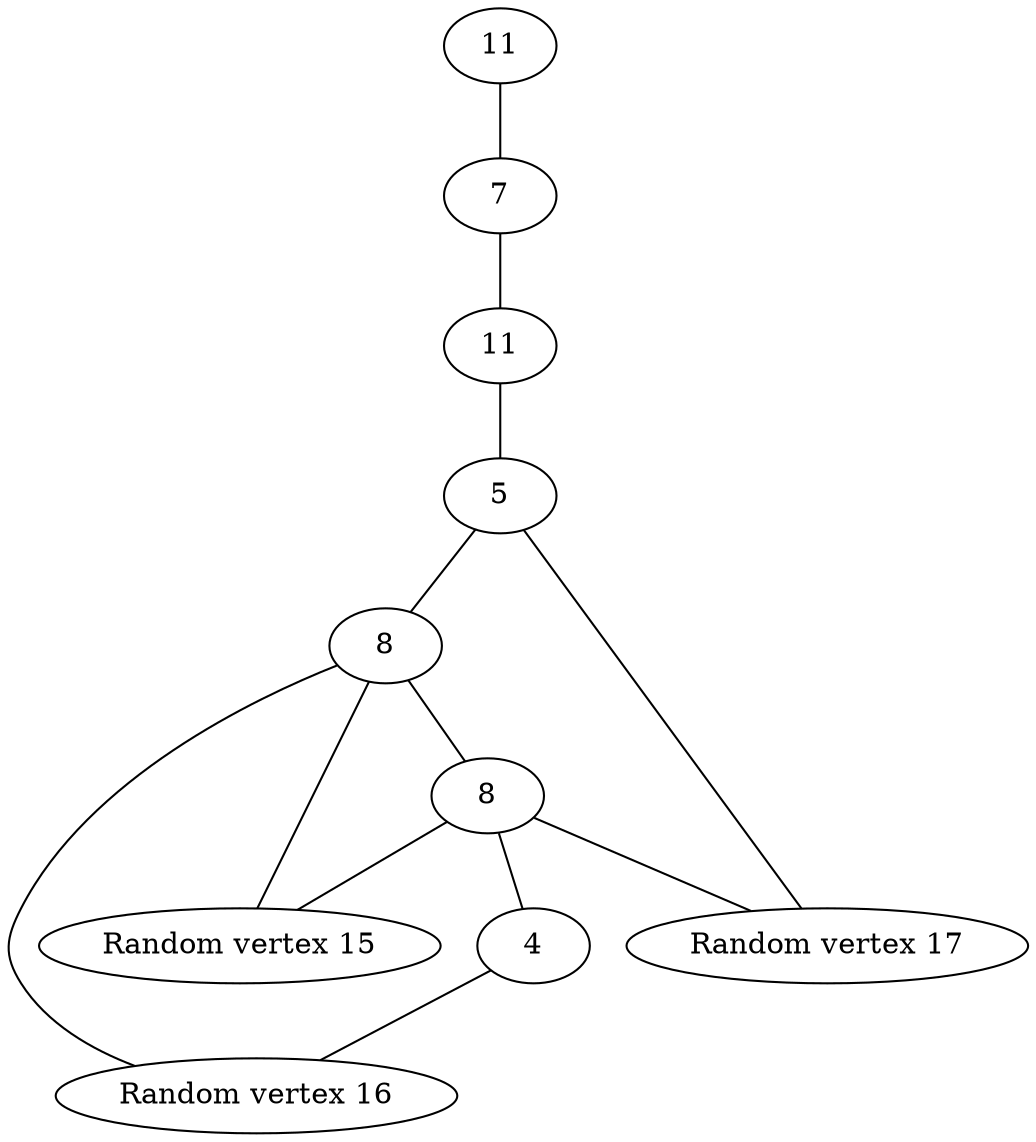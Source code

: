 graph G {
5 [label=11];
6 [label=7];
7 [label=11];
8 [label=5];
9 [label=8];
10 [label=8];
11 [label=4];
15 [label="Random vertex 15"];
16 [label="Random vertex 16"];
17 [label="Random vertex 17"];
5--6 ;
6--7 ;
7--8 ;
8--9 ;
9--10 ;
10--11 ;
10--15 ;
9--15 ;
9--16 ;
11--16 ;
10--17 ;
8--17 ;
}
